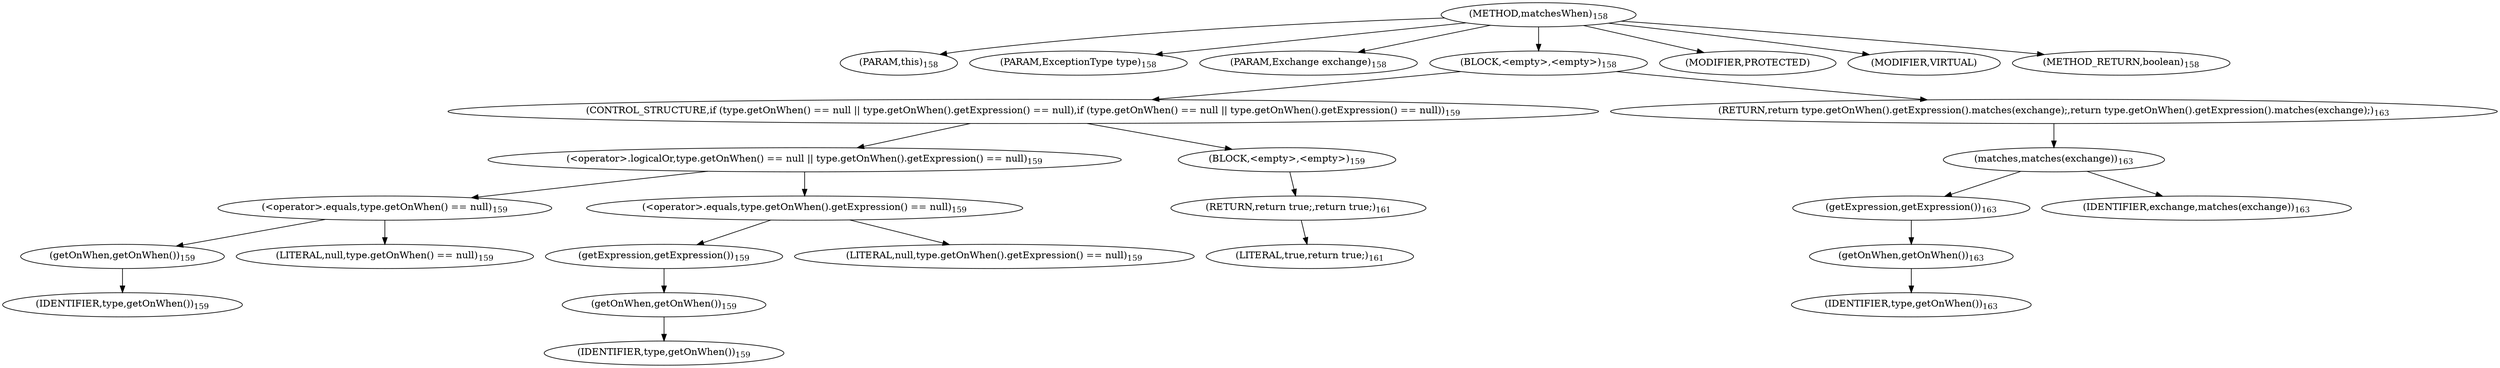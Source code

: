 digraph "matchesWhen" {  
"251" [label = <(METHOD,matchesWhen)<SUB>158</SUB>> ]
"252" [label = <(PARAM,this)<SUB>158</SUB>> ]
"253" [label = <(PARAM,ExceptionType type)<SUB>158</SUB>> ]
"254" [label = <(PARAM,Exchange exchange)<SUB>158</SUB>> ]
"255" [label = <(BLOCK,&lt;empty&gt;,&lt;empty&gt;)<SUB>158</SUB>> ]
"256" [label = <(CONTROL_STRUCTURE,if (type.getOnWhen() == null || type.getOnWhen().getExpression() == null),if (type.getOnWhen() == null || type.getOnWhen().getExpression() == null))<SUB>159</SUB>> ]
"257" [label = <(&lt;operator&gt;.logicalOr,type.getOnWhen() == null || type.getOnWhen().getExpression() == null)<SUB>159</SUB>> ]
"258" [label = <(&lt;operator&gt;.equals,type.getOnWhen() == null)<SUB>159</SUB>> ]
"259" [label = <(getOnWhen,getOnWhen())<SUB>159</SUB>> ]
"260" [label = <(IDENTIFIER,type,getOnWhen())<SUB>159</SUB>> ]
"261" [label = <(LITERAL,null,type.getOnWhen() == null)<SUB>159</SUB>> ]
"262" [label = <(&lt;operator&gt;.equals,type.getOnWhen().getExpression() == null)<SUB>159</SUB>> ]
"263" [label = <(getExpression,getExpression())<SUB>159</SUB>> ]
"264" [label = <(getOnWhen,getOnWhen())<SUB>159</SUB>> ]
"265" [label = <(IDENTIFIER,type,getOnWhen())<SUB>159</SUB>> ]
"266" [label = <(LITERAL,null,type.getOnWhen().getExpression() == null)<SUB>159</SUB>> ]
"267" [label = <(BLOCK,&lt;empty&gt;,&lt;empty&gt;)<SUB>159</SUB>> ]
"268" [label = <(RETURN,return true;,return true;)<SUB>161</SUB>> ]
"269" [label = <(LITERAL,true,return true;)<SUB>161</SUB>> ]
"270" [label = <(RETURN,return type.getOnWhen().getExpression().matches(exchange);,return type.getOnWhen().getExpression().matches(exchange);)<SUB>163</SUB>> ]
"271" [label = <(matches,matches(exchange))<SUB>163</SUB>> ]
"272" [label = <(getExpression,getExpression())<SUB>163</SUB>> ]
"273" [label = <(getOnWhen,getOnWhen())<SUB>163</SUB>> ]
"274" [label = <(IDENTIFIER,type,getOnWhen())<SUB>163</SUB>> ]
"275" [label = <(IDENTIFIER,exchange,matches(exchange))<SUB>163</SUB>> ]
"276" [label = <(MODIFIER,PROTECTED)> ]
"277" [label = <(MODIFIER,VIRTUAL)> ]
"278" [label = <(METHOD_RETURN,boolean)<SUB>158</SUB>> ]
  "251" -> "252" 
  "251" -> "253" 
  "251" -> "254" 
  "251" -> "255" 
  "251" -> "276" 
  "251" -> "277" 
  "251" -> "278" 
  "255" -> "256" 
  "255" -> "270" 
  "256" -> "257" 
  "256" -> "267" 
  "257" -> "258" 
  "257" -> "262" 
  "258" -> "259" 
  "258" -> "261" 
  "259" -> "260" 
  "262" -> "263" 
  "262" -> "266" 
  "263" -> "264" 
  "264" -> "265" 
  "267" -> "268" 
  "268" -> "269" 
  "270" -> "271" 
  "271" -> "272" 
  "271" -> "275" 
  "272" -> "273" 
  "273" -> "274" 
}
